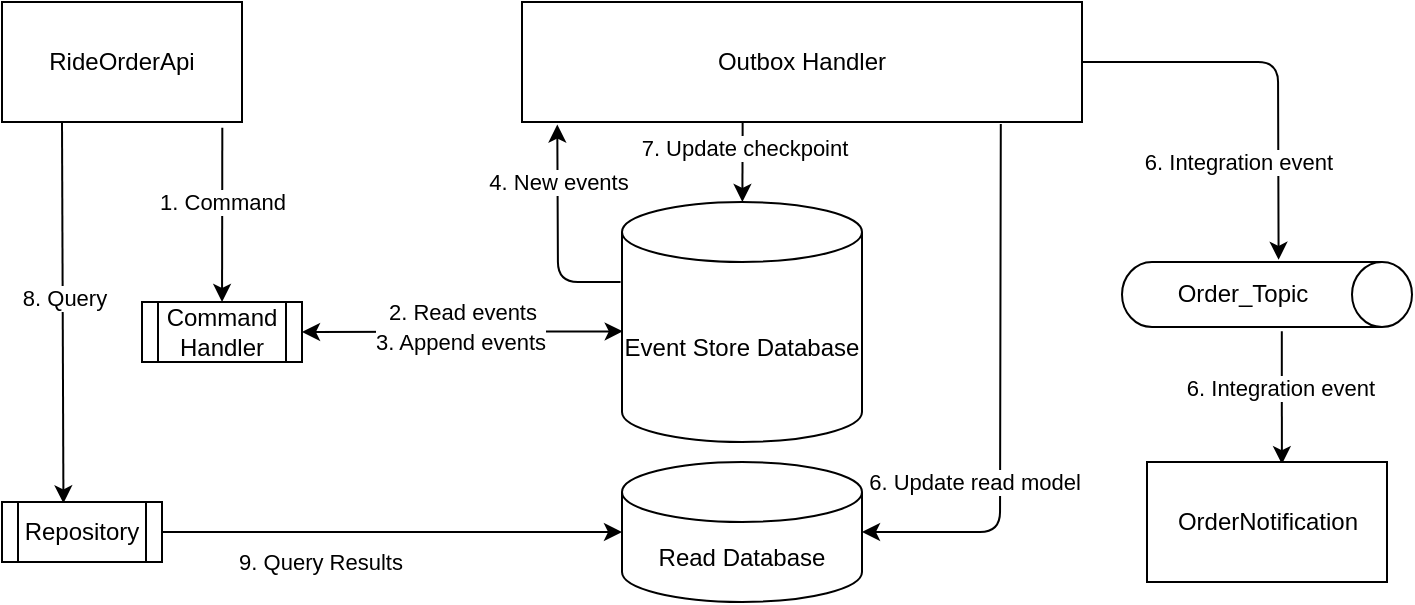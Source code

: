 <mxfile>
    <diagram id="WDvoBEK5SS2Z9FpVWY0S" name="Page-1">
        <mxGraphModel dx="417" dy="206" grid="1" gridSize="10" guides="1" tooltips="1" connect="1" arrows="1" fold="1" page="1" pageScale="1" pageWidth="827" pageHeight="1169" math="0" shadow="0">
            <root>
                <mxCell id="0"/>
                <mxCell id="1" parent="0"/>
                <mxCell id="24" value="4. New events" style="edgeStyle=none;html=1;exitX=-0.006;exitY=0.333;exitDx=0;exitDy=0;exitPerimeter=0;entryX=0.063;entryY=1.021;entryDx=0;entryDy=0;entryPerimeter=0;" edge="1" parent="1" source="37" target="23">
                    <mxGeometry x="0.478" relative="1" as="geometry">
                        <mxPoint x="350" y="190" as="sourcePoint"/>
                        <mxPoint x="300" y="70" as="targetPoint"/>
                        <Array as="points">
                            <mxPoint x="328" y="190"/>
                        </Array>
                        <mxPoint as="offset"/>
                    </mxGeometry>
                </mxCell>
                <mxCell id="16" style="edgeStyle=none;html=1;exitX=0.918;exitY=1.047;exitDx=0;exitDy=0;exitPerimeter=0;" edge="1" parent="1" source="18" target="19">
                    <mxGeometry relative="1" as="geometry">
                        <mxPoint x="120" y="230" as="targetPoint"/>
                    </mxGeometry>
                </mxCell>
                <mxCell id="32" value="1. Command" style="edgeLabel;html=1;align=center;verticalAlign=middle;resizable=0;points=[];" vertex="1" connectable="0" parent="16">
                    <mxGeometry x="-0.108" y="1" relative="1" as="geometry">
                        <mxPoint x="-1" y="-2" as="offset"/>
                    </mxGeometry>
                </mxCell>
                <mxCell id="17" style="edgeStyle=none;html=1;entryX=0.384;entryY=0.022;entryDx=0;entryDy=0;exitX=0.25;exitY=1;exitDx=0;exitDy=0;entryPerimeter=0;" edge="1" parent="1" source="18" target="22">
                    <mxGeometry relative="1" as="geometry"/>
                </mxCell>
                <mxCell id="33" value="8. Query" style="edgeLabel;html=1;align=center;verticalAlign=middle;resizable=0;points=[];" vertex="1" connectable="0" parent="17">
                    <mxGeometry x="-0.076" relative="1" as="geometry">
                        <mxPoint as="offset"/>
                    </mxGeometry>
                </mxCell>
                <mxCell id="18" value="&lt;span&gt;RideOrderApi&lt;/span&gt;" style="rounded=0;whiteSpace=wrap;html=1;" vertex="1" parent="1">
                    <mxGeometry x="50" y="50" width="120" height="60" as="geometry"/>
                </mxCell>
                <mxCell id="19" value="Command Handler" style="shape=process;whiteSpace=wrap;html=1;backgroundOutline=1;" vertex="1" parent="1">
                    <mxGeometry x="120" y="200" width="80" height="30" as="geometry"/>
                </mxCell>
                <mxCell id="20" value="2. Read events" style="endArrow=classic;startArrow=classic;html=1;exitX=1;exitY=0.5;exitDx=0;exitDy=0;entryX=0.003;entryY=0.539;entryDx=0;entryDy=0;entryPerimeter=0;" edge="1" parent="1" source="19" target="37">
                    <mxGeometry y="10" width="50" height="50" relative="1" as="geometry">
                        <mxPoint x="400" y="380" as="sourcePoint"/>
                        <mxPoint x="364.56" y="215.28" as="targetPoint"/>
                        <mxPoint as="offset"/>
                    </mxGeometry>
                </mxCell>
                <mxCell id="34" value="3. Append events" style="edgeLabel;html=1;align=center;verticalAlign=middle;resizable=0;points=[];" vertex="1" connectable="0" parent="20">
                    <mxGeometry x="-0.431" relative="1" as="geometry">
                        <mxPoint x="33" y="5" as="offset"/>
                    </mxGeometry>
                </mxCell>
                <mxCell id="21" value="9. Query Results" style="edgeStyle=none;html=1;entryX=0;entryY=0.5;entryDx=0;entryDy=0;entryPerimeter=0;exitX=1;exitY=0.5;exitDx=0;exitDy=0;" edge="1" parent="1" source="22" target="52">
                    <mxGeometry x="-0.316" y="-15" relative="1" as="geometry">
                        <mxPoint as="offset"/>
                        <mxPoint x="130" y="250" as="sourcePoint"/>
                        <mxPoint x="363.96" y="255.12" as="targetPoint"/>
                    </mxGeometry>
                </mxCell>
                <mxCell id="22" value="Repository" style="shape=process;whiteSpace=wrap;html=1;backgroundOutline=1;" vertex="1" parent="1">
                    <mxGeometry x="50" y="300" width="80" height="30" as="geometry"/>
                </mxCell>
                <mxCell id="57" style="edgeStyle=none;html=1;exitX=0.394;exitY=1.001;exitDx=0;exitDy=0;exitPerimeter=0;" edge="1" parent="1" source="23" target="37">
                    <mxGeometry relative="1" as="geometry"/>
                </mxCell>
                <mxCell id="58" value="&lt;span style=&quot;font-family: &amp;#34;helvetica&amp;#34;&quot;&gt;7. Update checkpoint&lt;/span&gt;" style="edgeLabel;html=1;align=center;verticalAlign=middle;resizable=0;points=[];" vertex="1" connectable="0" parent="57">
                    <mxGeometry x="-0.352" relative="1" as="geometry">
                        <mxPoint as="offset"/>
                    </mxGeometry>
                </mxCell>
                <mxCell id="23" value="&lt;span&gt;Outbox Handler&lt;/span&gt;" style="rounded=0;whiteSpace=wrap;html=1;" vertex="1" parent="1">
                    <mxGeometry x="310" y="50" width="280" height="60" as="geometry"/>
                </mxCell>
                <mxCell id="41" style="edgeStyle=none;html=1;entryX=-0.033;entryY=0.46;entryDx=0;entryDy=0;entryPerimeter=0;exitX=1;exitY=0.5;exitDx=0;exitDy=0;" edge="1" parent="1" source="23" target="38">
                    <mxGeometry relative="1" as="geometry">
                        <mxPoint x="630" y="80" as="sourcePoint"/>
                        <Array as="points">
                            <mxPoint x="688" y="80"/>
                        </Array>
                    </mxGeometry>
                </mxCell>
                <mxCell id="44" value="6. Integration event" style="edgeLabel;html=1;align=center;verticalAlign=middle;resizable=0;points=[];" vertex="1" connectable="0" parent="41">
                    <mxGeometry x="-0.287" relative="1" as="geometry">
                        <mxPoint x="8" y="50" as="offset"/>
                    </mxGeometry>
                </mxCell>
                <mxCell id="53" style="edgeStyle=none;html=1;entryX=1;entryY=0.5;entryDx=0;entryDy=0;entryPerimeter=0;exitX=0.855;exitY=1.017;exitDx=0;exitDy=0;exitPerimeter=0;" edge="1" parent="1" source="23" target="52">
                    <mxGeometry relative="1" as="geometry">
                        <mxPoint x="549" y="120" as="sourcePoint"/>
                        <Array as="points">
                            <mxPoint x="549" y="315"/>
                        </Array>
                    </mxGeometry>
                </mxCell>
                <mxCell id="54" value="6. Update read model" style="edgeLabel;html=1;align=center;verticalAlign=middle;resizable=0;points=[];" vertex="1" connectable="0" parent="53">
                    <mxGeometry x="0.632" y="-1" relative="1" as="geometry">
                        <mxPoint x="6" y="-24" as="offset"/>
                    </mxGeometry>
                </mxCell>
                <mxCell id="37" value="Event Store Database" style="shape=cylinder3;whiteSpace=wrap;html=1;boundedLbl=1;backgroundOutline=1;size=15;" vertex="1" parent="1">
                    <mxGeometry x="360" y="150" width="120" height="120" as="geometry"/>
                </mxCell>
                <mxCell id="43" style="edgeStyle=none;html=1;exitX=1.066;exitY=0.449;exitDx=0;exitDy=0;exitPerimeter=0;entryX=0.562;entryY=0.018;entryDx=0;entryDy=0;entryPerimeter=0;" edge="1" parent="1" source="38" target="42">
                    <mxGeometry relative="1" as="geometry">
                        <mxPoint x="639.75" y="260" as="targetPoint"/>
                    </mxGeometry>
                </mxCell>
                <mxCell id="45" value="6. Integration event" style="edgeLabel;html=1;align=center;verticalAlign=middle;resizable=0;points=[];" vertex="1" connectable="0" parent="43">
                    <mxGeometry x="-0.163" y="-1" relative="1" as="geometry">
                        <mxPoint as="offset"/>
                    </mxGeometry>
                </mxCell>
                <mxCell id="38" value="Order_Topic" style="shape=cylinder3;whiteSpace=wrap;html=1;boundedLbl=1;backgroundOutline=1;size=15;rotation=0;flipV=0;flipH=0;direction=south;" vertex="1" parent="1">
                    <mxGeometry x="610" y="180" width="145" height="32.5" as="geometry"/>
                </mxCell>
                <mxCell id="42" value="&lt;span&gt;OrderNotification&lt;/span&gt;" style="rounded=0;whiteSpace=wrap;html=1;" vertex="1" parent="1">
                    <mxGeometry x="622.5" y="280" width="120" height="60" as="geometry"/>
                </mxCell>
                <mxCell id="52" value="Read Database" style="shape=cylinder3;whiteSpace=wrap;html=1;boundedLbl=1;backgroundOutline=1;size=15;" vertex="1" parent="1">
                    <mxGeometry x="360" y="280" width="120" height="70" as="geometry"/>
                </mxCell>
            </root>
        </mxGraphModel>
    </diagram>
</mxfile>